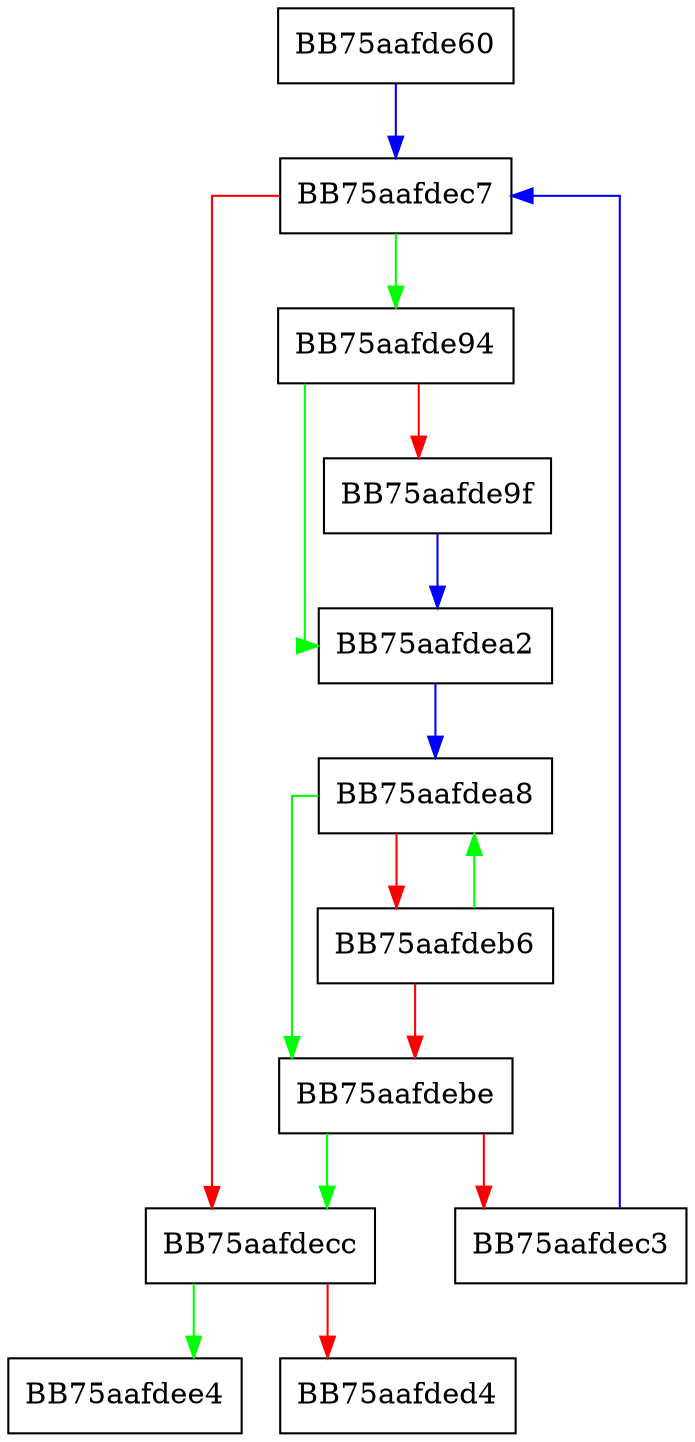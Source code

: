 digraph dylib_segment_entry___index {
  node [shape="box"];
  graph [splines=ortho];
  BB75aafde60 -> BB75aafdec7 [color="blue"];
  BB75aafde94 -> BB75aafdea2 [color="green"];
  BB75aafde94 -> BB75aafde9f [color="red"];
  BB75aafde9f -> BB75aafdea2 [color="blue"];
  BB75aafdea2 -> BB75aafdea8 [color="blue"];
  BB75aafdea8 -> BB75aafdebe [color="green"];
  BB75aafdea8 -> BB75aafdeb6 [color="red"];
  BB75aafdeb6 -> BB75aafdea8 [color="green"];
  BB75aafdeb6 -> BB75aafdebe [color="red"];
  BB75aafdebe -> BB75aafdecc [color="green"];
  BB75aafdebe -> BB75aafdec3 [color="red"];
  BB75aafdec3 -> BB75aafdec7 [color="blue"];
  BB75aafdec7 -> BB75aafde94 [color="green"];
  BB75aafdec7 -> BB75aafdecc [color="red"];
  BB75aafdecc -> BB75aafdee4 [color="green"];
  BB75aafdecc -> BB75aafded4 [color="red"];
}
